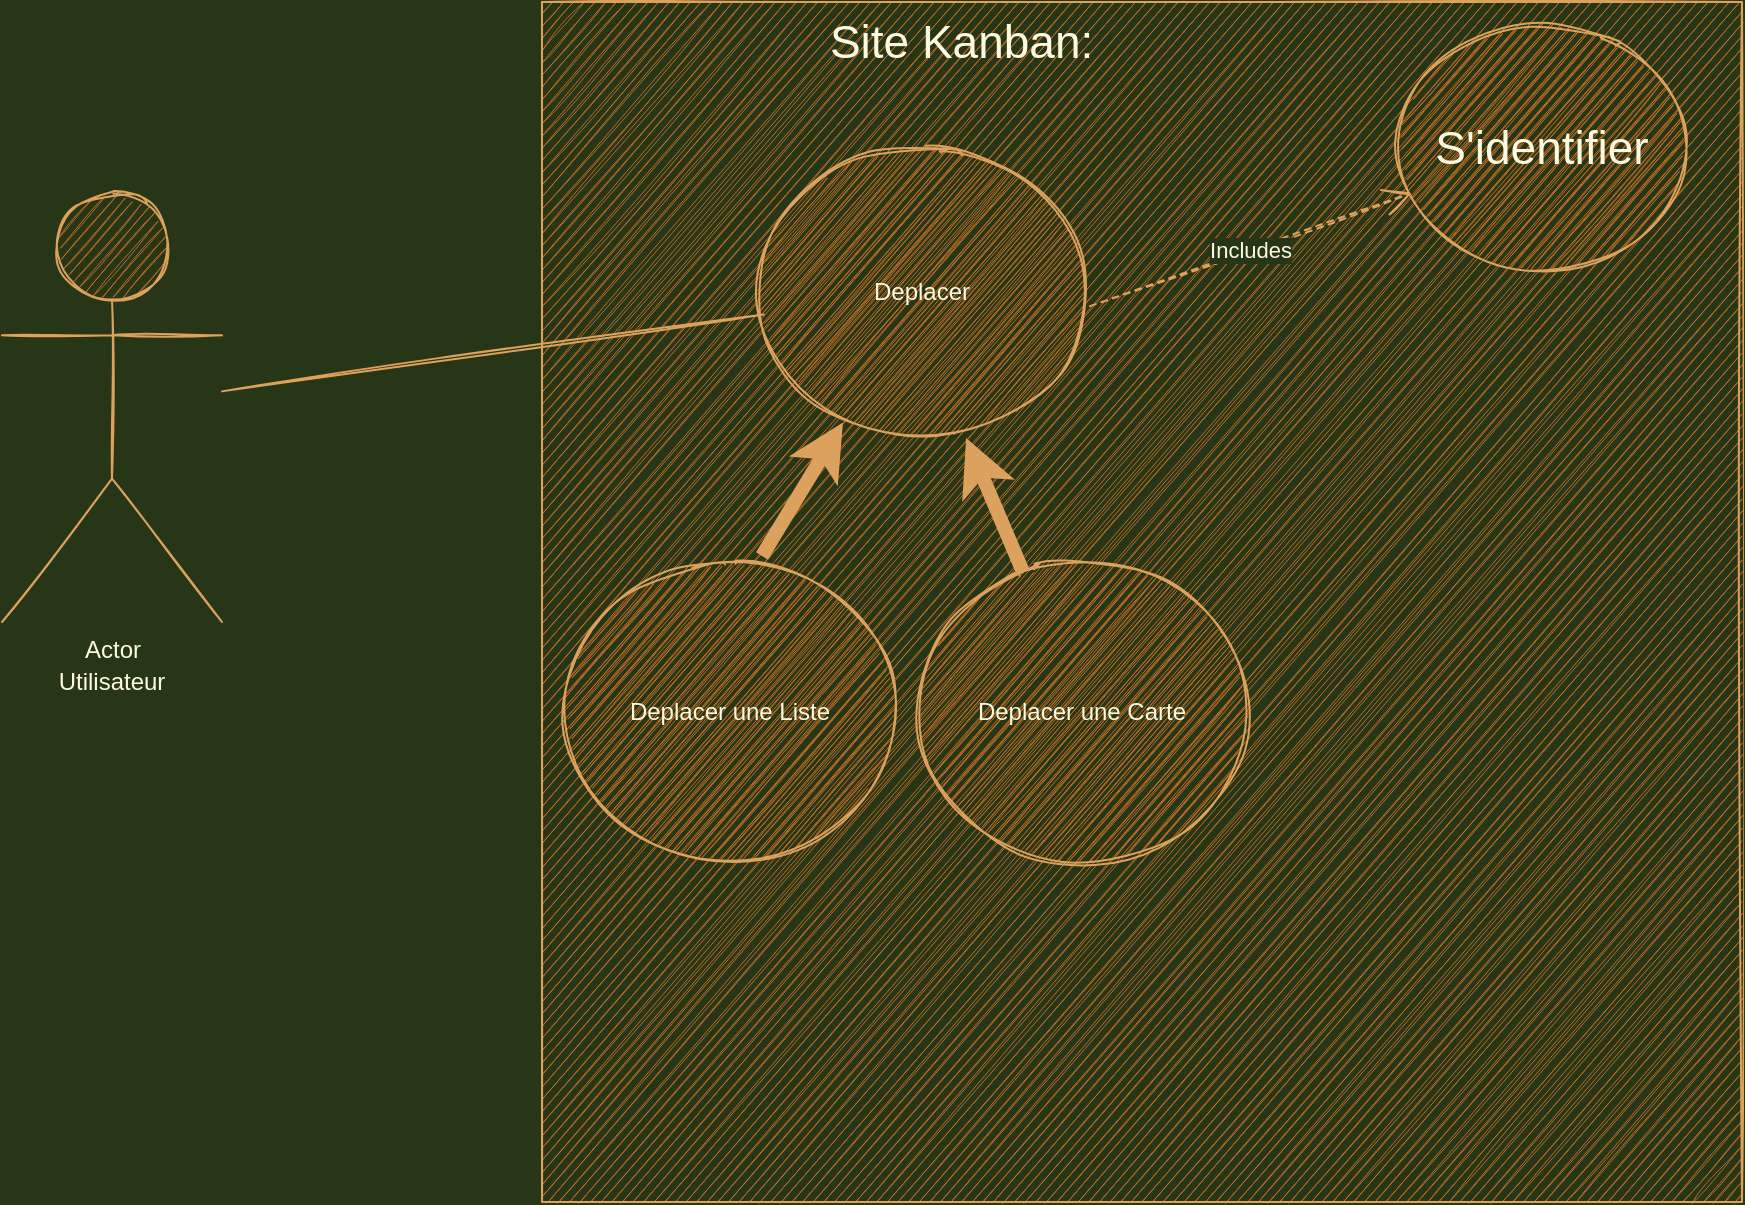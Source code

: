 <mxfile version="13.9.9" type="device"><diagram id="GcpTiuicM4G5h0Xnyh9o" name="Page-1"><mxGraphModel dx="2062" dy="1182" grid="1" gridSize="10" guides="1" tooltips="1" connect="1" arrows="1" fold="1" page="1" pageScale="1" pageWidth="827" pageHeight="1169" background="#283618" math="0" shadow="0"><root><mxCell id="0"/><mxCell id="1" parent="0"/><mxCell id="Dy8SNTeHWufZtF-HVKoe-14" value="Utilisateur" style="text;html=1;align=center;verticalAlign=middle;whiteSpace=wrap;rounded=0;fontColor=#FEFAE0;sketch=1;" vertex="1" parent="1"><mxGeometry x="80" y="400" width="50" height="20" as="geometry"/></mxCell><mxCell id="Dy8SNTeHWufZtF-HVKoe-15" value="" style="whiteSpace=wrap;html=1;aspect=fixed;fillColor=#BC6C25;strokeColor=#DDA15E;fontColor=#FEFAE0;sketch=1;" vertex="1" parent="1"><mxGeometry x="320" y="70" width="600" height="600" as="geometry"/></mxCell><mxCell id="Dy8SNTeHWufZtF-HVKoe-16" value="Site Kanban:&amp;nbsp;" style="text;html=1;align=center;verticalAlign=middle;whiteSpace=wrap;rounded=0;fontSize=23;fontColor=#FEFAE0;sketch=1;" vertex="1" parent="1"><mxGeometry x="440" y="80" width="186" height="20" as="geometry"/></mxCell><mxCell id="Dy8SNTeHWufZtF-HVKoe-17" value="Deplacer" style="ellipse;whiteSpace=wrap;html=1;fillColor=#BC6C25;strokeColor=#DDA15E;fontColor=#FEFAE0;sketch=1;" vertex="1" parent="1"><mxGeometry x="430" y="140" width="160" height="150" as="geometry"/></mxCell><mxCell id="Dy8SNTeHWufZtF-HVKoe-18" value="" style="endArrow=none;html=1;strokeColor=#DDA15E;fontColor=#FEFAE0;sketch=1;labelBackgroundColor=#283618;" edge="1" parent="1" source="Dy8SNTeHWufZtF-HVKoe-23" target="Dy8SNTeHWufZtF-HVKoe-17"><mxGeometry width="50" height="50" relative="1" as="geometry"><mxPoint x="160" y="250.593" as="sourcePoint"/><mxPoint x="320" y="360" as="targetPoint"/></mxGeometry></mxCell><mxCell id="Dy8SNTeHWufZtF-HVKoe-19" value="&lt;font style=&quot;font-size: 23px&quot;&gt;S'identifier&lt;/font&gt;" style="ellipse;whiteSpace=wrap;html=1;fillColor=#BC6C25;strokeColor=#DDA15E;fontColor=#FEFAE0;sketch=1;" vertex="1" parent="1"><mxGeometry x="750" y="80" width="140" height="125" as="geometry"/></mxCell><mxCell id="Dy8SNTeHWufZtF-HVKoe-20" value="Includes" style="endArrow=open;endSize=12;dashed=1;html=1;exitX=1.025;exitY=0.547;exitDx=0;exitDy=0;strokeColor=#DDA15E;fontColor=#FEFAE0;sketch=1;exitPerimeter=0;labelBackgroundColor=#283618;" edge="1" parent="1" source="Dy8SNTeHWufZtF-HVKoe-17" target="Dy8SNTeHWufZtF-HVKoe-19"><mxGeometry x="-0.001" width="160" relative="1" as="geometry"><mxPoint x="430" y="210" as="sourcePoint"/><mxPoint x="590" y="210" as="targetPoint"/><Array as="points"/><mxPoint as="offset"/></mxGeometry></mxCell><mxCell id="Dy8SNTeHWufZtF-HVKoe-23" value="Actor" style="shape=umlActor;verticalLabelPosition=bottom;verticalAlign=top;html=1;outlineConnect=0;fillColor=#BC6C25;strokeColor=#DDA15E;fontColor=#FEFAE0;sketch=1;" vertex="1" parent="1"><mxGeometry x="50" y="165" width="110" height="215" as="geometry"/></mxCell><mxCell id="Dy8SNTeHWufZtF-HVKoe-24" value="Deplacer une Liste" style="ellipse;whiteSpace=wrap;html=1;fillColor=#BC6C25;strokeColor=#DDA15E;fontColor=#FEFAE0;sketch=1;" vertex="1" parent="1"><mxGeometry x="334" y="350" width="160" height="150" as="geometry"/></mxCell><mxCell id="Dy8SNTeHWufZtF-HVKoe-25" value="Deplacer une Carte" style="ellipse;whiteSpace=wrap;html=1;fillColor=#BC6C25;strokeColor=#DDA15E;fontColor=#FEFAE0;sketch=1;" vertex="1" parent="1"><mxGeometry x="510" y="350" width="160" height="150" as="geometry"/></mxCell><mxCell id="Dy8SNTeHWufZtF-HVKoe-26" value="" style="endArrow=classic;html=1;entryX=0.638;entryY=0.987;entryDx=0;entryDy=0;entryPerimeter=0;strokeWidth=7;fillColor=#BC6C25;strokeColor=#DDA15E;fontColor=#FEFAE0;labelBackgroundColor=#283618;" edge="1" parent="1" source="Dy8SNTeHWufZtF-HVKoe-25" target="Dy8SNTeHWufZtF-HVKoe-17"><mxGeometry width="50" height="50" relative="1" as="geometry"><mxPoint x="700" y="370" as="sourcePoint"/><mxPoint x="770" y="450" as="targetPoint"/></mxGeometry></mxCell><mxCell id="Dy8SNTeHWufZtF-HVKoe-27" value="" style="endArrow=classic;html=1;strokeWidth=7;fillColor=#BC6C25;strokeColor=#DDA15E;fontColor=#FEFAE0;labelBackgroundColor=#283618;" edge="1" parent="1" target="Dy8SNTeHWufZtF-HVKoe-17"><mxGeometry width="50" height="50" relative="1" as="geometry"><mxPoint x="430" y="347" as="sourcePoint"/><mxPoint x="411.34" y="280.0" as="targetPoint"/></mxGeometry></mxCell></root></mxGraphModel></diagram></mxfile>